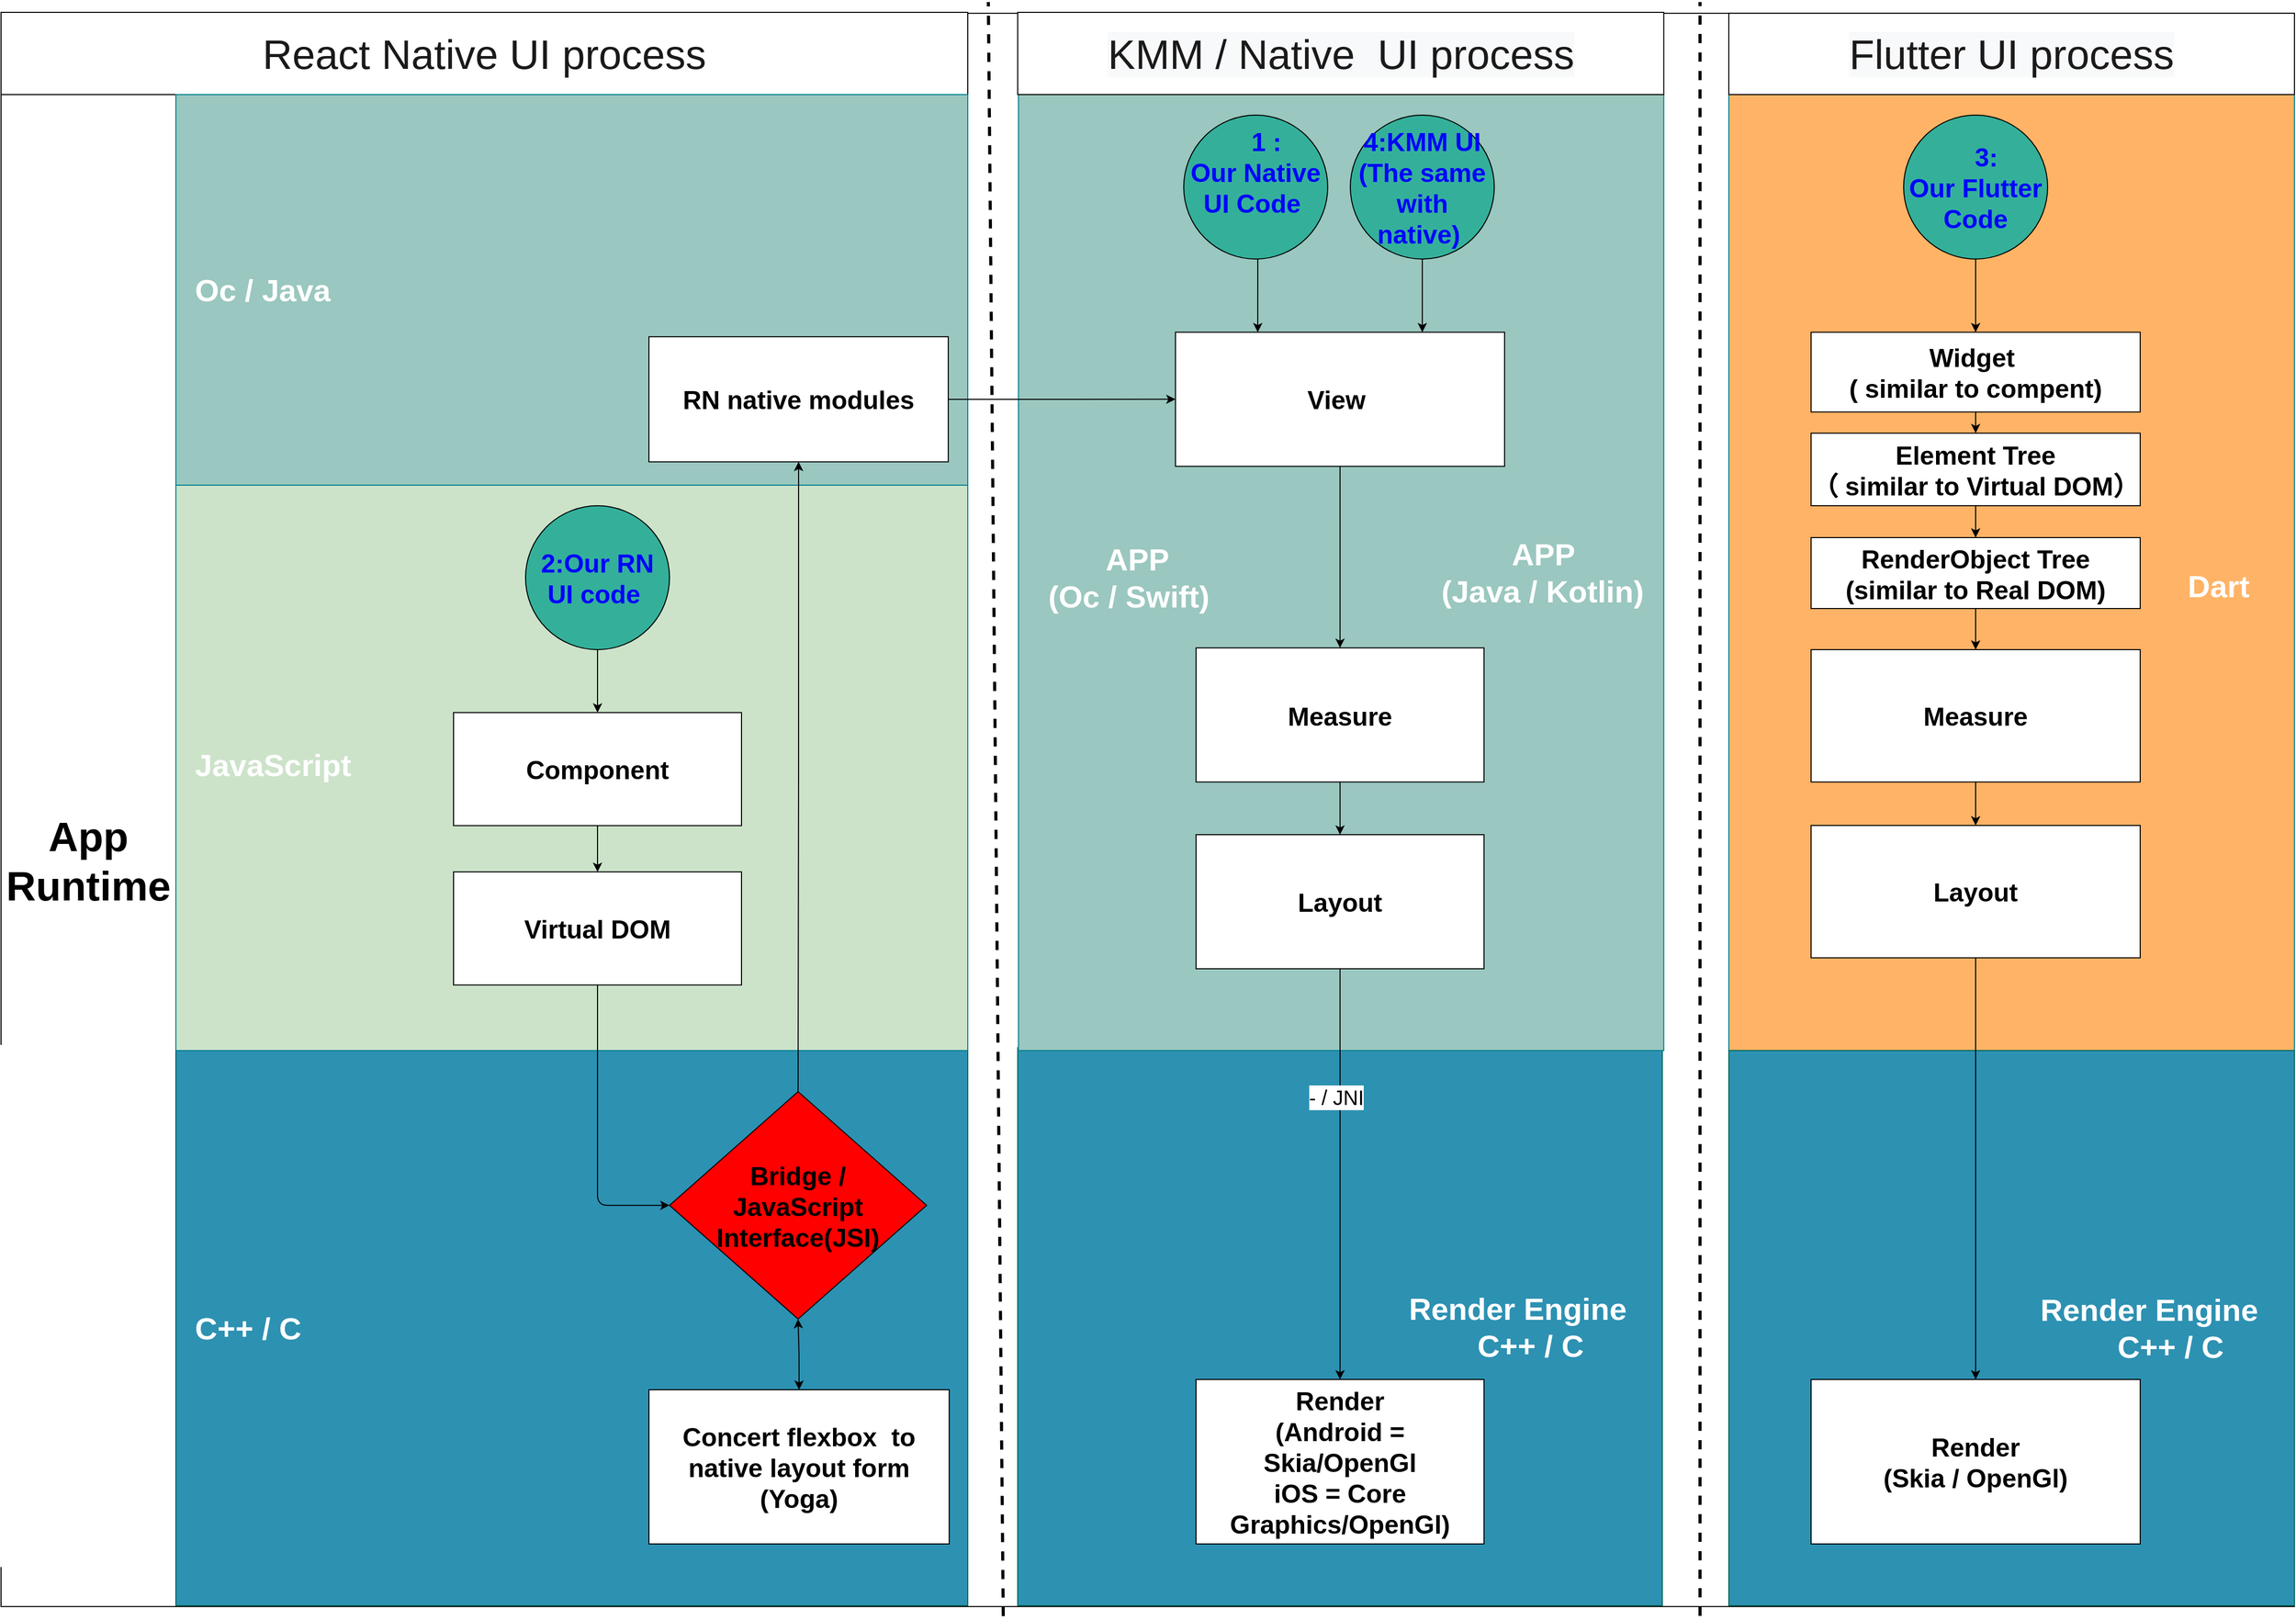 <mxfile version="14.6.6" type="github">
  <diagram name="Page-1" id="74e2e168-ea6b-b213-b513-2b3c1d86103e">
    <mxGraphModel dx="3740" dy="2196" grid="1" gridSize="10" guides="1" tooltips="1" connect="1" arrows="1" fold="1" page="1" pageScale="1" pageWidth="1100" pageHeight="850" background="#FFFFFF" math="0" shadow="0">
      <root>
        <mxCell id="0" />
        <mxCell id="zV7dkoKjgI9M_0pRiy-D-59" parent="0" />
        <mxCell id="7TCu5U-1uXZLQe100RPo-0" value="" style="whiteSpace=wrap;html=1;fontSize=20;" parent="zV7dkoKjgI9M_0pRiy-D-59" vertex="1">
          <mxGeometry x="-90" y="-109.08" width="2230" height="1550" as="geometry" />
        </mxCell>
        <mxCell id="7TCu5U-1uXZLQe100RPo-2" value="App&lt;br&gt;Runtime" style="text;html=1;strokeColor=none;fillColor=none;align=center;verticalAlign=middle;whiteSpace=wrap;rounded=0;fontSize=40;fontStyle=1" parent="zV7dkoKjgI9M_0pRiy-D-59" vertex="1">
          <mxGeometry x="-80" y="619.8" width="150" height="190" as="geometry" />
        </mxCell>
        <mxCell id="zV7dkoKjgI9M_0pRiy-D-212" value="&lt;font color=&quot;#ffffff&quot; style=&quot;font-size: 30px&quot;&gt;&lt;b style=&quot;font-size: 30px&quot;&gt;&amp;nbsp; &amp;nbsp; &amp;nbsp;&amp;nbsp;&lt;br style=&quot;font-size: 30px&quot;&gt;&lt;div style=&quot;font-size: 30px&quot;&gt;&lt;b style=&quot;font-size: 30px&quot;&gt;&amp;nbsp; Dart&amp;nbsp;&lt;/b&gt;&lt;b style=&quot;font-size: 30px&quot;&gt;&amp;nbsp; &amp;nbsp;&amp;nbsp;&lt;/b&gt;&lt;/div&gt;&lt;/b&gt;&lt;/font&gt;" style="whiteSpace=wrap;html=1;rounded=0;sketch=0;strokeColor=#028090;container=0;align=right;fillColor=#FFB366;fontSize=30;" parent="zV7dkoKjgI9M_0pRiy-D-59" vertex="1">
          <mxGeometry x="1590" y="-40" width="550" height="940" as="geometry" />
        </mxCell>
        <mxCell id="zV7dkoKjgI9M_0pRiy-D-214" value="&lt;span style=&quot;color: rgb(26, 26, 26); font-family: helvetica; font-size: 40px; font-style: normal; font-weight: 400; letter-spacing: normal; text-align: center; text-indent: 0px; text-transform: none; word-spacing: 0px; background-color: rgb(248, 249, 250); display: inline; float: none;&quot;&gt;Flutter UI process&lt;/span&gt;" style="whiteSpace=wrap;html=1;rounded=0;sketch=0;fontSize=40;fontColor=#FFFFFF;fillColor=#FFFFFF;container=0;" parent="zV7dkoKjgI9M_0pRiy-D-59" vertex="1">
          <mxGeometry x="1590" y="-109.08" width="550" height="79.08" as="geometry" />
        </mxCell>
        <mxCell id="zV7dkoKjgI9M_0pRiy-D-215" value="&lt;div style=&quot;font-size: 30px;&quot;&gt;&lt;span style=&quot;color: rgb(255, 255, 255); font-weight: 700; font-size: 30px;&quot;&gt;&lt;font style=&quot;font-size: 30px;&quot;&gt;Render Engine&amp;nbsp; &amp;nbsp;&amp;nbsp;&lt;/font&gt;&lt;/span&gt;&lt;/div&gt;&lt;span style=&quot;color: rgb(255, 255, 255); font-weight: 700; font-size: 30px;&quot;&gt;&lt;div style=&quot;font-size: 30px;&quot;&gt;&lt;font style=&quot;font-size: 30px;&quot;&gt;C++ / C&amp;nbsp; &amp;nbsp; &amp;nbsp; &amp;nbsp;&amp;nbsp;&lt;/font&gt;&lt;/div&gt;&lt;/span&gt;" style="whiteSpace=wrap;html=1;rounded=0;sketch=0;strokeColor=#006658;fontColor=#5C5C5C;fillColor=#2D91B2;container=0;align=right;fontSize=30;" parent="zV7dkoKjgI9M_0pRiy-D-59" vertex="1">
          <mxGeometry x="1590" y="900" width="550" height="540" as="geometry" />
        </mxCell>
        <mxCell id="zV7dkoKjgI9M_0pRiy-D-217" value="&lt;font color=&quot;#0000ff&quot; style=&quot;font-size: 25px;&quot;&gt;&amp;nbsp; &amp;nbsp;3&lt;span style=&quot;font-size: 25px;&quot;&gt;:&lt;br style=&quot;font-size: 25px;&quot;&gt;Our&amp;nbsp;&lt;/span&gt;Flutter Code&lt;br style=&quot;font-size: 25px;&quot;&gt;&lt;/font&gt;" style="ellipse;whiteSpace=wrap;html=1;rounded=0;sketch=0;strokeColor=#000000;fontSize=25;fontColor=#000000;container=0;fontStyle=1;fillColor=#34B09A;" parent="zV7dkoKjgI9M_0pRiy-D-59" vertex="1">
          <mxGeometry x="1759.993" y="-10.006" width="140" height="140" as="geometry" />
        </mxCell>
        <mxCell id="zV7dkoKjgI9M_0pRiy-D-218" value="&lt;span style=&quot;font-size: 25px;&quot;&gt;Widget&amp;nbsp;&lt;/span&gt;&lt;br style=&quot;font-size: 25px;&quot;&gt;&lt;span style=&quot;font-size: 25px;&quot;&gt;( similar to&lt;/span&gt;&lt;span style=&quot;font-size: 25px;&quot;&gt;&amp;nbsp;compent)&lt;/span&gt;" style="whiteSpace=wrap;html=1;rounded=0;sketch=0;fontSize=25;fontColor=#000000;container=0;fillColor=#FFFFFF;fontStyle=1" parent="zV7dkoKjgI9M_0pRiy-D-59" vertex="1">
          <mxGeometry x="1670" y="201.21" width="320" height="77.57" as="geometry" />
        </mxCell>
        <mxCell id="zV7dkoKjgI9M_0pRiy-D-259" style="edgeStyle=orthogonalEdgeStyle;curved=0;rounded=1;sketch=0;orthogonalLoop=1;jettySize=auto;html=1;startArrow=none;startFill=0;endArrow=classic;endFill=1;strokeColor=#000000;strokeWidth=1;fillColor=#F45B69;fontSize=10;fontColor=#000000;" parent="zV7dkoKjgI9M_0pRiy-D-59" source="zV7dkoKjgI9M_0pRiy-D-217" target="zV7dkoKjgI9M_0pRiy-D-218" edge="1">
          <mxGeometry x="-140" y="-10" as="geometry" />
        </mxCell>
        <mxCell id="zV7dkoKjgI9M_0pRiy-D-223" value="Render&lt;br style=&quot;font-size: 25px;&quot;&gt;(Skia / OpenGl)" style="whiteSpace=wrap;html=1;rounded=0;sketch=0;fontSize=25;fontColor=#000000;container=0;fillColor=#FFFFFF;fontStyle=1" parent="zV7dkoKjgI9M_0pRiy-D-59" vertex="1">
          <mxGeometry x="1670" y="1220" width="320" height="160" as="geometry" />
        </mxCell>
        <mxCell id="zV7dkoKjgI9M_0pRiy-D-231" value="" style="edgeStyle=orthogonalEdgeStyle;curved=0;rounded=1;sketch=0;orthogonalLoop=1;jettySize=auto;html=1;startArrow=none;startFill=0;endArrow=classic;endFill=1;strokeColor=#000000;strokeWidth=1;fillColor=#F45B69;fontSize=10;fontColor=#000000;" parent="zV7dkoKjgI9M_0pRiy-D-59" source="zV7dkoKjgI9M_0pRiy-D-218" target="zV7dkoKjgI9M_0pRiy-D-226" edge="1">
          <mxGeometry x="-140" y="-10" as="geometry" />
        </mxCell>
        <mxCell id="zV7dkoKjgI9M_0pRiy-D-226" value="Element Tree&lt;br style=&quot;font-size: 25px;&quot;&gt;（ similar to Virtual DOM）" style="whiteSpace=wrap;html=1;rounded=0;sketch=0;fontSize=25;fontColor=#000000;container=0;fillColor=#FFFFFF;fontStyle=1" parent="zV7dkoKjgI9M_0pRiy-D-59" vertex="1">
          <mxGeometry x="1670" y="299.42" width="320" height="70.58" as="geometry" />
        </mxCell>
        <mxCell id="zV7dkoKjgI9M_0pRiy-D-228" value="RenderObject Tree&lt;br style=&quot;font-size: 25px;&quot;&gt;(similar to Real DOM)" style="whiteSpace=wrap;html=1;rounded=0;sketch=0;fontSize=25;fontColor=#000000;container=0;fillColor=#FFFFFF;fontStyle=1" parent="zV7dkoKjgI9M_0pRiy-D-59" vertex="1">
          <mxGeometry x="1670" y="401" width="320" height="69" as="geometry" />
        </mxCell>
        <mxCell id="zV7dkoKjgI9M_0pRiy-D-229" style="edgeStyle=orthogonalEdgeStyle;curved=0;rounded=1;sketch=0;orthogonalLoop=1;jettySize=auto;html=1;entryX=0.5;entryY=0;entryDx=0;entryDy=0;startArrow=none;startFill=0;endArrow=classic;endFill=1;strokeColor=#000000;strokeWidth=1;fillColor=#F45B69;fontSize=10;fontColor=#000000;spacing=1;" parent="zV7dkoKjgI9M_0pRiy-D-59" source="zV7dkoKjgI9M_0pRiy-D-226" target="zV7dkoKjgI9M_0pRiy-D-228" edge="1">
          <mxGeometry x="-140" y="-10" as="geometry" />
        </mxCell>
        <mxCell id="2cPvjRi800XiV04k32r--1" style="edgeStyle=orthogonalEdgeStyle;rounded=0;orthogonalLoop=1;jettySize=auto;html=1;fontSize=40;" edge="1" parent="zV7dkoKjgI9M_0pRiy-D-59" source="zV7dkoKjgI9M_0pRiy-D-234" target="zV7dkoKjgI9M_0pRiy-D-223">
          <mxGeometry relative="1" as="geometry" />
        </mxCell>
        <mxCell id="zV7dkoKjgI9M_0pRiy-D-234" value="Layout" style="whiteSpace=wrap;html=1;rounded=0;sketch=0;fontSize=25;fontColor=#000000;container=0;fillColor=#FFFFFF;fontStyle=1" parent="zV7dkoKjgI9M_0pRiy-D-59" vertex="1">
          <mxGeometry x="1669.99" y="681.05" width="320.01" height="128.75" as="geometry" />
        </mxCell>
        <mxCell id="zV7dkoKjgI9M_0pRiy-D-235" style="edgeStyle=orthogonalEdgeStyle;curved=0;rounded=1;sketch=0;orthogonalLoop=1;jettySize=auto;html=1;strokeColor=#000000;fillColor=#F45B69;fontSize=10;fontColor=#FFFFFF;" parent="zV7dkoKjgI9M_0pRiy-D-59" source="zV7dkoKjgI9M_0pRiy-D-236" target="zV7dkoKjgI9M_0pRiy-D-234" edge="1">
          <mxGeometry x="907.041" y="-187.508" as="geometry" />
        </mxCell>
        <mxCell id="zV7dkoKjgI9M_0pRiy-D-236" value="Measure" style="whiteSpace=wrap;html=1;rounded=0;sketch=0;fontSize=25;fontColor=#000000;container=0;fillColor=#FFFFFF;fontStyle=1" parent="zV7dkoKjgI9M_0pRiy-D-59" vertex="1">
          <mxGeometry x="1670.01" y="510" width="319.99" height="128.75" as="geometry" />
        </mxCell>
        <mxCell id="zV7dkoKjgI9M_0pRiy-D-241" style="edgeStyle=orthogonalEdgeStyle;curved=0;rounded=1;sketch=0;orthogonalLoop=1;jettySize=auto;html=1;entryX=0.5;entryY=0;entryDx=0;entryDy=0;startArrow=none;startFill=0;endArrow=classic;endFill=1;strokeColor=#000000;strokeWidth=1;fillColor=#F45B69;fontSize=10;fontColor=#000000;" parent="zV7dkoKjgI9M_0pRiy-D-59" source="zV7dkoKjgI9M_0pRiy-D-228" target="zV7dkoKjgI9M_0pRiy-D-236" edge="1">
          <mxGeometry x="-140" y="-10" as="geometry" />
        </mxCell>
        <mxCell id="zV7dkoKjgI9M_0pRiy-D-166" value="&lt;b style=&quot;font-size: 30px;&quot;&gt;&lt;font color=&quot;#ffffff&quot; style=&quot;font-size: 30px;&quot;&gt;&amp;nbsp; C++ / C&lt;/font&gt;&lt;/b&gt;" style="whiteSpace=wrap;html=1;rounded=0;sketch=0;strokeColor=#006658;fontColor=#5C5C5C;fillColor=#2D91B2;container=0;align=left;fontSize=30;" parent="zV7dkoKjgI9M_0pRiy-D-59" vertex="1">
          <mxGeometry x="80" y="900" width="770" height="540" as="geometry" />
        </mxCell>
        <mxCell id="zV7dkoKjgI9M_0pRiy-D-126" value="&lt;span style=&quot;color: rgb(26, 26, 26); font-size: 40px;&quot;&gt;React Native UI process&lt;/span&gt;" style="whiteSpace=wrap;html=1;rounded=0;sketch=0;fontSize=40;fontColor=#FFFFFF;fillColor=#FFFFFF;container=0;" parent="zV7dkoKjgI9M_0pRiy-D-59" vertex="1">
          <mxGeometry x="-90" y="-110" width="940" height="80" as="geometry" />
        </mxCell>
        <mxCell id="zV7dkoKjgI9M_0pRiy-D-124" value="&lt;font color=&quot;#ffffff&quot; style=&quot;font-size: 30px;&quot;&gt;&lt;b style=&quot;font-size: 30px;&quot;&gt;&amp;nbsp; &amp;nbsp; &amp;nbsp;&amp;nbsp;&lt;br style=&quot;font-size: 30px;&quot;&gt;&lt;div style=&quot;font-size: 30px;&quot;&gt;&lt;b style=&quot;font-size: 30px;&quot;&gt;&amp;nbsp; JavaScript&lt;/b&gt;&lt;/div&gt;&lt;div style=&quot;font-size: 30px;&quot;&gt;&lt;b style=&quot;font-size: 30px;&quot;&gt;&amp;nbsp;&lt;/b&gt;&lt;/div&gt;&lt;/b&gt;&lt;/font&gt;" style="whiteSpace=wrap;html=1;rounded=0;sketch=0;strokeColor=#028090;fillColor=#CCE3CA;container=0;align=left;fontSize=30;" parent="zV7dkoKjgI9M_0pRiy-D-59" vertex="1">
          <mxGeometry x="80" y="343.42" width="770" height="556.58" as="geometry" />
        </mxCell>
        <mxCell id="GZizsfnYZNjWhY-MhGmB-1" style="edgeStyle=orthogonalEdgeStyle;rounded=0;orthogonalLoop=1;jettySize=auto;html=1;entryX=0.5;entryY=0;entryDx=0;entryDy=0;" parent="zV7dkoKjgI9M_0pRiy-D-59" source="zV7dkoKjgI9M_0pRiy-D-155" target="GZizsfnYZNjWhY-MhGmB-0" edge="1">
          <mxGeometry x="-500" y="-10" as="geometry" />
        </mxCell>
        <mxCell id="zV7dkoKjgI9M_0pRiy-D-155" value="Component" style="whiteSpace=wrap;html=1;rounded=0;sketch=0;fontSize=25;fontColor=#000000;container=0;fillColor=#FFFFFF;fontStyle=1" parent="zV7dkoKjgI9M_0pRiy-D-59" vertex="1">
          <mxGeometry x="350" y="571.21" width="280" height="110" as="geometry" />
        </mxCell>
        <mxCell id="zV7dkoKjgI9M_0pRiy-D-163" value="&lt;b style=&quot;font-size: 30px;&quot;&gt;&lt;font color=&quot;#ffffff&quot; style=&quot;font-size: 30px;&quot;&gt;&amp;nbsp; Oc / Java&lt;/font&gt;&lt;/b&gt;" style="whiteSpace=wrap;html=1;rounded=0;sketch=0;strokeColor=#028090;fontColor=#E4FDE1;fillColor=#9AC7BF;container=0;align=left;fontSize=30;" parent="zV7dkoKjgI9M_0pRiy-D-59" vertex="1">
          <mxGeometry x="80" y="-30" width="770" height="380" as="geometry" />
        </mxCell>
        <mxCell id="zV7dkoKjgI9M_0pRiy-D-173" style="edgeStyle=orthogonalEdgeStyle;curved=0;rounded=1;sketch=0;orthogonalLoop=1;jettySize=auto;html=1;entryX=0.5;entryY=0;entryDx=0;entryDy=0;strokeColor=#000000;fillColor=#F45B69;fontSize=10;fontColor=#000000;" parent="zV7dkoKjgI9M_0pRiy-D-59" source="zV7dkoKjgI9M_0pRiy-D-172" target="zV7dkoKjgI9M_0pRiy-D-155" edge="1">
          <mxGeometry x="-140" y="-4.374" as="geometry" />
        </mxCell>
        <mxCell id="zV7dkoKjgI9M_0pRiy-D-172" value="&lt;font color=&quot;#0000ff&quot; style=&quot;font-size: 25px;&quot;&gt;2:Our RN UI code&amp;nbsp;&lt;/font&gt;" style="ellipse;whiteSpace=wrap;html=1;rounded=0;sketch=0;strokeColor=#000000;fontSize=25;fontColor=#000000;container=0;fontStyle=1;fillColor=#34B09A;" parent="zV7dkoKjgI9M_0pRiy-D-59" vertex="1">
          <mxGeometry x="420.002" y="369.998" width="140" height="140" as="geometry" />
        </mxCell>
        <mxCell id="2cPvjRi800XiV04k32r--4" style="edgeStyle=orthogonalEdgeStyle;rounded=0;orthogonalLoop=1;jettySize=auto;html=1;fontSize=20;startArrow=classic;startFill=1;endArrow=none;endFill=0;" edge="1" parent="zV7dkoKjgI9M_0pRiy-D-59" source="zV7dkoKjgI9M_0pRiy-D-164" target="zV7dkoKjgI9M_0pRiy-D-156">
          <mxGeometry relative="1" as="geometry" />
        </mxCell>
        <mxCell id="zV7dkoKjgI9M_0pRiy-D-164" value="RN native modules" style="whiteSpace=wrap;html=1;rounded=0;sketch=0;fontSize=25;fontColor=#000000;container=0;fillColor=#FFFFFF;fontStyle=1" parent="zV7dkoKjgI9M_0pRiy-D-59" vertex="1">
          <mxGeometry x="540" y="205.61" width="291.04" height="121.66" as="geometry" />
        </mxCell>
        <mxCell id="zV7dkoKjgI9M_0pRiy-D-187" value="Concert flexbox&amp;nbsp; to native layout form (Yoga)" style="whiteSpace=wrap;html=1;rounded=0;sketch=0;fontSize=25;fontColor=#000000;container=0;fillColor=#FFFFFF;fontStyle=1" parent="zV7dkoKjgI9M_0pRiy-D-59" vertex="1">
          <mxGeometry x="540" y="1230" width="291.94" height="150" as="geometry" />
        </mxCell>
        <mxCell id="zV7dkoKjgI9M_0pRiy-D-194" style="edgeStyle=orthogonalEdgeStyle;curved=0;rounded=1;sketch=0;orthogonalLoop=1;jettySize=auto;html=1;startArrow=none;startFill=0;strokeColor=#000000;fillColor=#F45B69;fontSize=10;fontColor=#000000;entryX=0;entryY=0.5;entryDx=0;entryDy=0;" parent="zV7dkoKjgI9M_0pRiy-D-59" source="GZizsfnYZNjWhY-MhGmB-0" target="zV7dkoKjgI9M_0pRiy-D-156" edge="1">
          <mxGeometry x="-140" y="-4.374" as="geometry">
            <mxPoint x="620" y="770" as="sourcePoint" />
          </mxGeometry>
        </mxCell>
        <mxCell id="zV7dkoKjgI9M_0pRiy-D-156" value="Bridge / &lt;br style=&quot;font-size: 25px;&quot;&gt;JavaScript Interface(JSI)" style="rhombus;whiteSpace=wrap;html=1;rounded=0;sketch=0;strokeColor=#000000;fontSize=25;fontColor=#000000;container=0;fillColor=#FF0000;fontStyle=1" parent="zV7dkoKjgI9M_0pRiy-D-59" vertex="1">
          <mxGeometry x="560" y="940" width="250" height="221.21" as="geometry" />
        </mxCell>
        <mxCell id="zV7dkoKjgI9M_0pRiy-D-189" style="edgeStyle=orthogonalEdgeStyle;curved=0;rounded=1;sketch=0;orthogonalLoop=1;jettySize=auto;html=1;entryX=0.5;entryY=1;entryDx=0;entryDy=0;strokeColor=#000000;fillColor=#F45B69;fontSize=10;fontColor=#000000;startArrow=classic;startFill=1;endArrow=classic;endFill=1;" parent="zV7dkoKjgI9M_0pRiy-D-59" source="zV7dkoKjgI9M_0pRiy-D-187" target="zV7dkoKjgI9M_0pRiy-D-156" edge="1">
          <mxGeometry x="-140" y="-4.374" as="geometry" />
        </mxCell>
        <mxCell id="zV7dkoKjgI9M_0pRiy-D-224" value="" style="endArrow=none;html=1;strokeWidth=3;fillColor=#F45B69;fontSize=10;fontColor=#000000;dashed=1;exitX=0.437;exitY=1.006;exitDx=0;exitDy=0;exitPerimeter=0;" parent="zV7dkoKjgI9M_0pRiy-D-59" edge="1" source="7TCu5U-1uXZLQe100RPo-0">
          <mxGeometry x="-116.88" y="-376" width="80.892" height="80" as="geometry">
            <mxPoint x="873.12" y="1350" as="sourcePoint" />
            <mxPoint x="869.999" y="-120" as="targetPoint" />
          </mxGeometry>
        </mxCell>
        <mxCell id="zV7dkoKjgI9M_0pRiy-D-225" value="" style="endArrow=none;html=1;strokeWidth=3;fillColor=#F45B69;fontSize=10;fontColor=#000000;dashed=1;" parent="zV7dkoKjgI9M_0pRiy-D-59" edge="1">
          <mxGeometry x="-140" y="-375" width="80.892" height="80" as="geometry">
            <mxPoint x="1562" y="1450" as="sourcePoint" />
            <mxPoint x="1562" y="-120" as="targetPoint" />
            <Array as="points">
              <mxPoint x="1562" y="1301" />
            </Array>
          </mxGeometry>
        </mxCell>
        <mxCell id="zV7dkoKjgI9M_0pRiy-D-61" value="&lt;div style=&quot;font-size: 30px;&quot;&gt;&lt;span style=&quot;color: rgb(255, 255, 255); font-weight: 700; font-size: 30px;&quot;&gt;&lt;font style=&quot;font-size: 30px;&quot;&gt;Render Engine&amp;nbsp; &amp;nbsp;&amp;nbsp;&lt;/font&gt;&lt;/span&gt;&lt;/div&gt;&lt;span style=&quot;color: rgb(255, 255, 255); font-weight: 700; font-size: 30px;&quot;&gt;&lt;div style=&quot;font-size: 30px;&quot;&gt;&lt;font style=&quot;font-size: 30px;&quot;&gt;C++ / C&amp;nbsp; &amp;nbsp; &amp;nbsp; &amp;nbsp; &amp;nbsp;&lt;/font&gt;&lt;/div&gt;&lt;/span&gt;" style="whiteSpace=wrap;html=1;rounded=0;sketch=0;strokeColor=#006658;fontColor=#5C5C5C;fillColor=#2D91B2;container=0;align=right;fontSize=30;" parent="zV7dkoKjgI9M_0pRiy-D-59" vertex="1">
          <mxGeometry x="898.58" y="897.2" width="626.79" height="542.8" as="geometry" />
        </mxCell>
        <mxCell id="zV7dkoKjgI9M_0pRiy-D-65" value="&lt;font style=&quot;font-size: 30px;&quot;&gt;&lt;span style=&quot;color: rgb(255, 255, 255); font-weight: 700; font-size: 30px;&quot;&gt;APP&amp;nbsp; &amp;nbsp; &amp;nbsp; &amp;nbsp; &amp;nbsp;&amp;nbsp;&lt;/span&gt;&lt;br style=&quot;color: rgb(255, 255, 255); font-weight: 700; font-size: 30px;&quot;&gt;&lt;/font&gt;&lt;div style=&quot;font-size: 30px;&quot;&gt;&lt;span style=&quot;color: rgb(255, 255, 255); font-weight: 700; font-size: 30px;&quot;&gt;&lt;font style=&quot;font-size: 30px;&quot;&gt;&amp;nbsp;(Java / Kotlin)&amp;nbsp;&amp;nbsp;&lt;/font&gt;&lt;/span&gt;&lt;/div&gt;" style="whiteSpace=wrap;html=1;rounded=0;sketch=0;strokeColor=#028090;fontColor=#E4FDE1;fillColor=#9AC7BF;container=0;align=right;fontSize=30;" parent="zV7dkoKjgI9M_0pRiy-D-59" vertex="1">
          <mxGeometry x="899.27" y="-30" width="627.48" height="930" as="geometry" />
        </mxCell>
        <mxCell id="zV7dkoKjgI9M_0pRiy-D-71" value="Render&lt;br style=&quot;font-size: 25px;&quot;&gt;(Android = Skia/OpenGl&lt;br style=&quot;font-size: 25px;&quot;&gt;iOS = Core Graphics/OpenGl)" style="whiteSpace=wrap;html=1;rounded=0;sketch=0;fontSize=25;fontColor=#000000;container=0;fillColor=#FFFFFF;fontStyle=1" parent="zV7dkoKjgI9M_0pRiy-D-59" vertex="1">
          <mxGeometry x="1071.97" y="1220" width="280" height="160" as="geometry" />
        </mxCell>
        <mxCell id="zV7dkoKjgI9M_0pRiy-D-73" value="Layout" style="whiteSpace=wrap;html=1;rounded=0;sketch=0;fontSize=25;fontColor=#000000;container=0;fillColor=#FFFFFF;fontStyle=1" parent="zV7dkoKjgI9M_0pRiy-D-59" vertex="1">
          <mxGeometry x="1071.97" y="690.0" width="280" height="130.445" as="geometry" />
        </mxCell>
        <mxCell id="zV7dkoKjgI9M_0pRiy-D-122" style="edgeStyle=orthogonalEdgeStyle;curved=0;rounded=1;sketch=0;orthogonalLoop=1;jettySize=auto;html=1;strokeColor=#000000;fillColor=#F45B69;fontSize=10;fontColor=#FFFFFF;" parent="zV7dkoKjgI9M_0pRiy-D-59" source="zV7dkoKjgI9M_0pRiy-D-95" target="zV7dkoKjgI9M_0pRiy-D-73" edge="1">
          <mxGeometry x="999.526" y="-116.331" as="geometry" />
        </mxCell>
        <mxCell id="zV7dkoKjgI9M_0pRiy-D-95" value="Measure" style="whiteSpace=wrap;html=1;rounded=0;sketch=0;fontSize=25;fontColor=#000000;container=0;fillColor=#FFFFFF;fontStyle=1" parent="zV7dkoKjgI9M_0pRiy-D-59" vertex="1">
          <mxGeometry x="1071.974" y="508.3" width="280" height="130.445" as="geometry" />
        </mxCell>
        <mxCell id="zV7dkoKjgI9M_0pRiy-D-97" value="View&amp;nbsp;" style="whiteSpace=wrap;html=1;rounded=0;sketch=0;fontSize=25;fontColor=#000000;container=0;fillColor=#FFFFFF;fontStyle=1" parent="zV7dkoKjgI9M_0pRiy-D-59" vertex="1">
          <mxGeometry x="1051.97" y="201.21" width="320" height="130.45" as="geometry" />
        </mxCell>
        <mxCell id="zV7dkoKjgI9M_0pRiy-D-74" style="edgeStyle=orthogonalEdgeStyle;curved=0;rounded=1;sketch=0;orthogonalLoop=1;jettySize=auto;html=1;entryX=0.5;entryY=0;entryDx=0;entryDy=0;fillColor=#F45B69;fontSize=25;fontStyle=1" parent="zV7dkoKjgI9M_0pRiy-D-59" source="zV7dkoKjgI9M_0pRiy-D-73" target="zV7dkoKjgI9M_0pRiy-D-71" edge="1">
          <mxGeometry x="999.526" y="-169.341" as="geometry" />
        </mxCell>
        <mxCell id="zV7dkoKjgI9M_0pRiy-D-168" style="edgeStyle=orthogonalEdgeStyle;curved=0;rounded=1;sketch=0;orthogonalLoop=1;jettySize=auto;html=1;entryX=0;entryY=0.5;entryDx=0;entryDy=0;strokeColor=#000000;fillColor=#F45B69;fontSize=10;fontColor=#000000;" parent="zV7dkoKjgI9M_0pRiy-D-59" source="zV7dkoKjgI9M_0pRiy-D-164" target="zV7dkoKjgI9M_0pRiy-D-97" edge="1">
          <mxGeometry x="-140" y="-4.374" as="geometry" />
        </mxCell>
        <mxCell id="zV7dkoKjgI9M_0pRiy-D-116" style="edgeStyle=orthogonalEdgeStyle;curved=0;rounded=1;sketch=0;orthogonalLoop=1;jettySize=auto;html=1;entryX=0.5;entryY=0;entryDx=0;entryDy=0;fillColor=#F45B69;fontSize=10;exitX=0.5;exitY=1;exitDx=0;exitDy=0;" parent="zV7dkoKjgI9M_0pRiy-D-59" source="zV7dkoKjgI9M_0pRiy-D-97" target="zV7dkoKjgI9M_0pRiy-D-95" edge="1">
          <mxGeometry x="999.526" y="-116.331" as="geometry">
            <mxPoint x="1311.443" y="99.334" as="sourcePoint" />
            <mxPoint x="1311.443" y="375.2" as="targetPoint" />
          </mxGeometry>
        </mxCell>
        <mxCell id="zV7dkoKjgI9M_0pRiy-D-120" value="&lt;span style=&quot;color: rgb(26, 26, 26); font-family: helvetica; font-size: 40px; font-style: normal; font-weight: 400; letter-spacing: normal; text-align: center; text-indent: 0px; text-transform: none; word-spacing: 0px; background-color: rgb(248, 249, 250); display: inline; float: none;&quot;&gt;KMM / Native&amp;nbsp; UI process&lt;/span&gt;" style="whiteSpace=wrap;html=1;rounded=0;sketch=0;fontSize=40;fontColor=#FFFFFF;fillColor=#FFFFFF;container=0;" parent="zV7dkoKjgI9M_0pRiy-D-59" vertex="1">
          <mxGeometry x="898.58" y="-110" width="628.17" height="80" as="geometry" />
        </mxCell>
        <mxCell id="2cPvjRi800XiV04k32r--11" style="edgeStyle=orthogonalEdgeStyle;rounded=0;orthogonalLoop=1;jettySize=auto;html=1;entryX=0.25;entryY=0;entryDx=0;entryDy=0;fontSize=15;startArrow=none;startFill=0;endArrow=classic;endFill=1;" edge="1" parent="zV7dkoKjgI9M_0pRiy-D-59" source="zV7dkoKjgI9M_0pRiy-D-174" target="zV7dkoKjgI9M_0pRiy-D-97">
          <mxGeometry relative="1" as="geometry">
            <Array as="points">
              <mxPoint x="1132" y="140" />
              <mxPoint x="1132" y="140" />
            </Array>
          </mxGeometry>
        </mxCell>
        <mxCell id="zV7dkoKjgI9M_0pRiy-D-174" value="&lt;font color=&quot;#0000ff&quot; style=&quot;font-size: 25px;&quot;&gt;&amp;nbsp; &amp;nbsp;1&lt;span style=&quot;font-size: 25px;&quot;&gt;&amp;nbsp;:&lt;br style=&quot;font-size: 25px;&quot;&gt;Our&amp;nbsp;&lt;/span&gt;Native UI Code&amp;nbsp;&lt;br style=&quot;font-size: 25px;&quot;&gt;&lt;br style=&quot;font-size: 25px;&quot;&gt;&lt;/font&gt;" style="ellipse;whiteSpace=wrap;html=1;rounded=0;sketch=0;strokeColor=#000000;fontSize=25;fontColor=#000000;container=0;fontStyle=1;fillColor=#34B09A;" parent="zV7dkoKjgI9M_0pRiy-D-59" vertex="1">
          <mxGeometry x="1060" y="-10" width="140" height="140" as="geometry" />
        </mxCell>
        <mxCell id="zV7dkoKjgI9M_0pRiy-D-262" value="&lt;div style=&quot;font-size: 30px;&quot;&gt;&lt;span style=&quot;color: rgb(255, 255, 255); font-weight: 700; font-size: 30px;&quot;&gt;APP&lt;/span&gt;&lt;/div&gt;&lt;div style=&quot;font-size: 30px;&quot;&gt;&lt;span style=&quot;color: rgb(255, 255, 255); font-weight: 700; font-size: 30px;&quot;&gt;(Oc / Swift)&amp;nbsp;&amp;nbsp;&lt;/span&gt;&lt;/div&gt;" style="text;html=1;strokeColor=none;fillColor=none;align=center;verticalAlign=middle;whiteSpace=wrap;rounded=0;sketch=0;fontSize=30;fontColor=#000000;container=0;" parent="zV7dkoKjgI9M_0pRiy-D-59" vertex="1">
          <mxGeometry x="910" y="394.87" width="210" height="90.26" as="geometry" />
        </mxCell>
        <mxCell id="GZizsfnYZNjWhY-MhGmB-0" value="Virtual DOM" style="whiteSpace=wrap;html=1;rounded=0;sketch=0;fontSize=25;fontColor=#000000;container=0;fillColor=#FFFFFF;fontStyle=1" parent="zV7dkoKjgI9M_0pRiy-D-59" vertex="1">
          <mxGeometry x="350" y="726.21" width="280" height="110" as="geometry" />
        </mxCell>
        <mxCell id="GZizsfnYZNjWhY-MhGmB-2" value="&lt;font style=&quot;font-size: 20px&quot;&gt;- / JNI&lt;/font&gt;" style="edgeLabel;html=1;align=center;verticalAlign=middle;resizable=0;points=[];fontSize=10;fontColor=#000000;container=0;" parent="zV7dkoKjgI9M_0pRiy-D-59" vertex="1" connectable="0">
          <mxGeometry x="580.003" y="729.998" as="geometry">
            <mxPoint x="628" y="215" as="offset" />
          </mxGeometry>
        </mxCell>
        <mxCell id="2cPvjRi800XiV04k32r--10" style="edgeStyle=orthogonalEdgeStyle;rounded=0;orthogonalLoop=1;jettySize=auto;html=1;entryX=0.75;entryY=0;entryDx=0;entryDy=0;fontSize=15;startArrow=none;startFill=0;endArrow=classic;endFill=1;" edge="1" parent="zV7dkoKjgI9M_0pRiy-D-59" source="2cPvjRi800XiV04k32r--2" target="zV7dkoKjgI9M_0pRiy-D-97">
          <mxGeometry relative="1" as="geometry" />
        </mxCell>
        <mxCell id="2cPvjRi800XiV04k32r--2" value="&lt;font color=&quot;#0000ff&quot; style=&quot;font-size: 25px;&quot;&gt;4:KMM UI (The same with native)&amp;nbsp;&lt;br style=&quot;font-size: 25px;&quot;&gt;&lt;/font&gt;" style="ellipse;whiteSpace=wrap;html=1;rounded=0;sketch=0;strokeColor=#000000;fontSize=25;fontColor=#000000;container=0;fontStyle=1;fillColor=#34B09A;" vertex="1" parent="zV7dkoKjgI9M_0pRiy-D-59">
          <mxGeometry x="1221.971" y="-10.004" width="140" height="140" as="geometry" />
        </mxCell>
      </root>
    </mxGraphModel>
  </diagram>
</mxfile>
